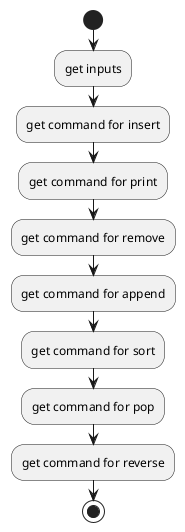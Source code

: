 @startuml
'https://www.hackerrank.com/challenges/python-lists/problem

start
:get inputs;
:get command for insert;
:get command for print;
:get command for remove;
:get command for append;
:get command for sort;
:get command for pop;
:get command for reverse;

stop

@enduml
